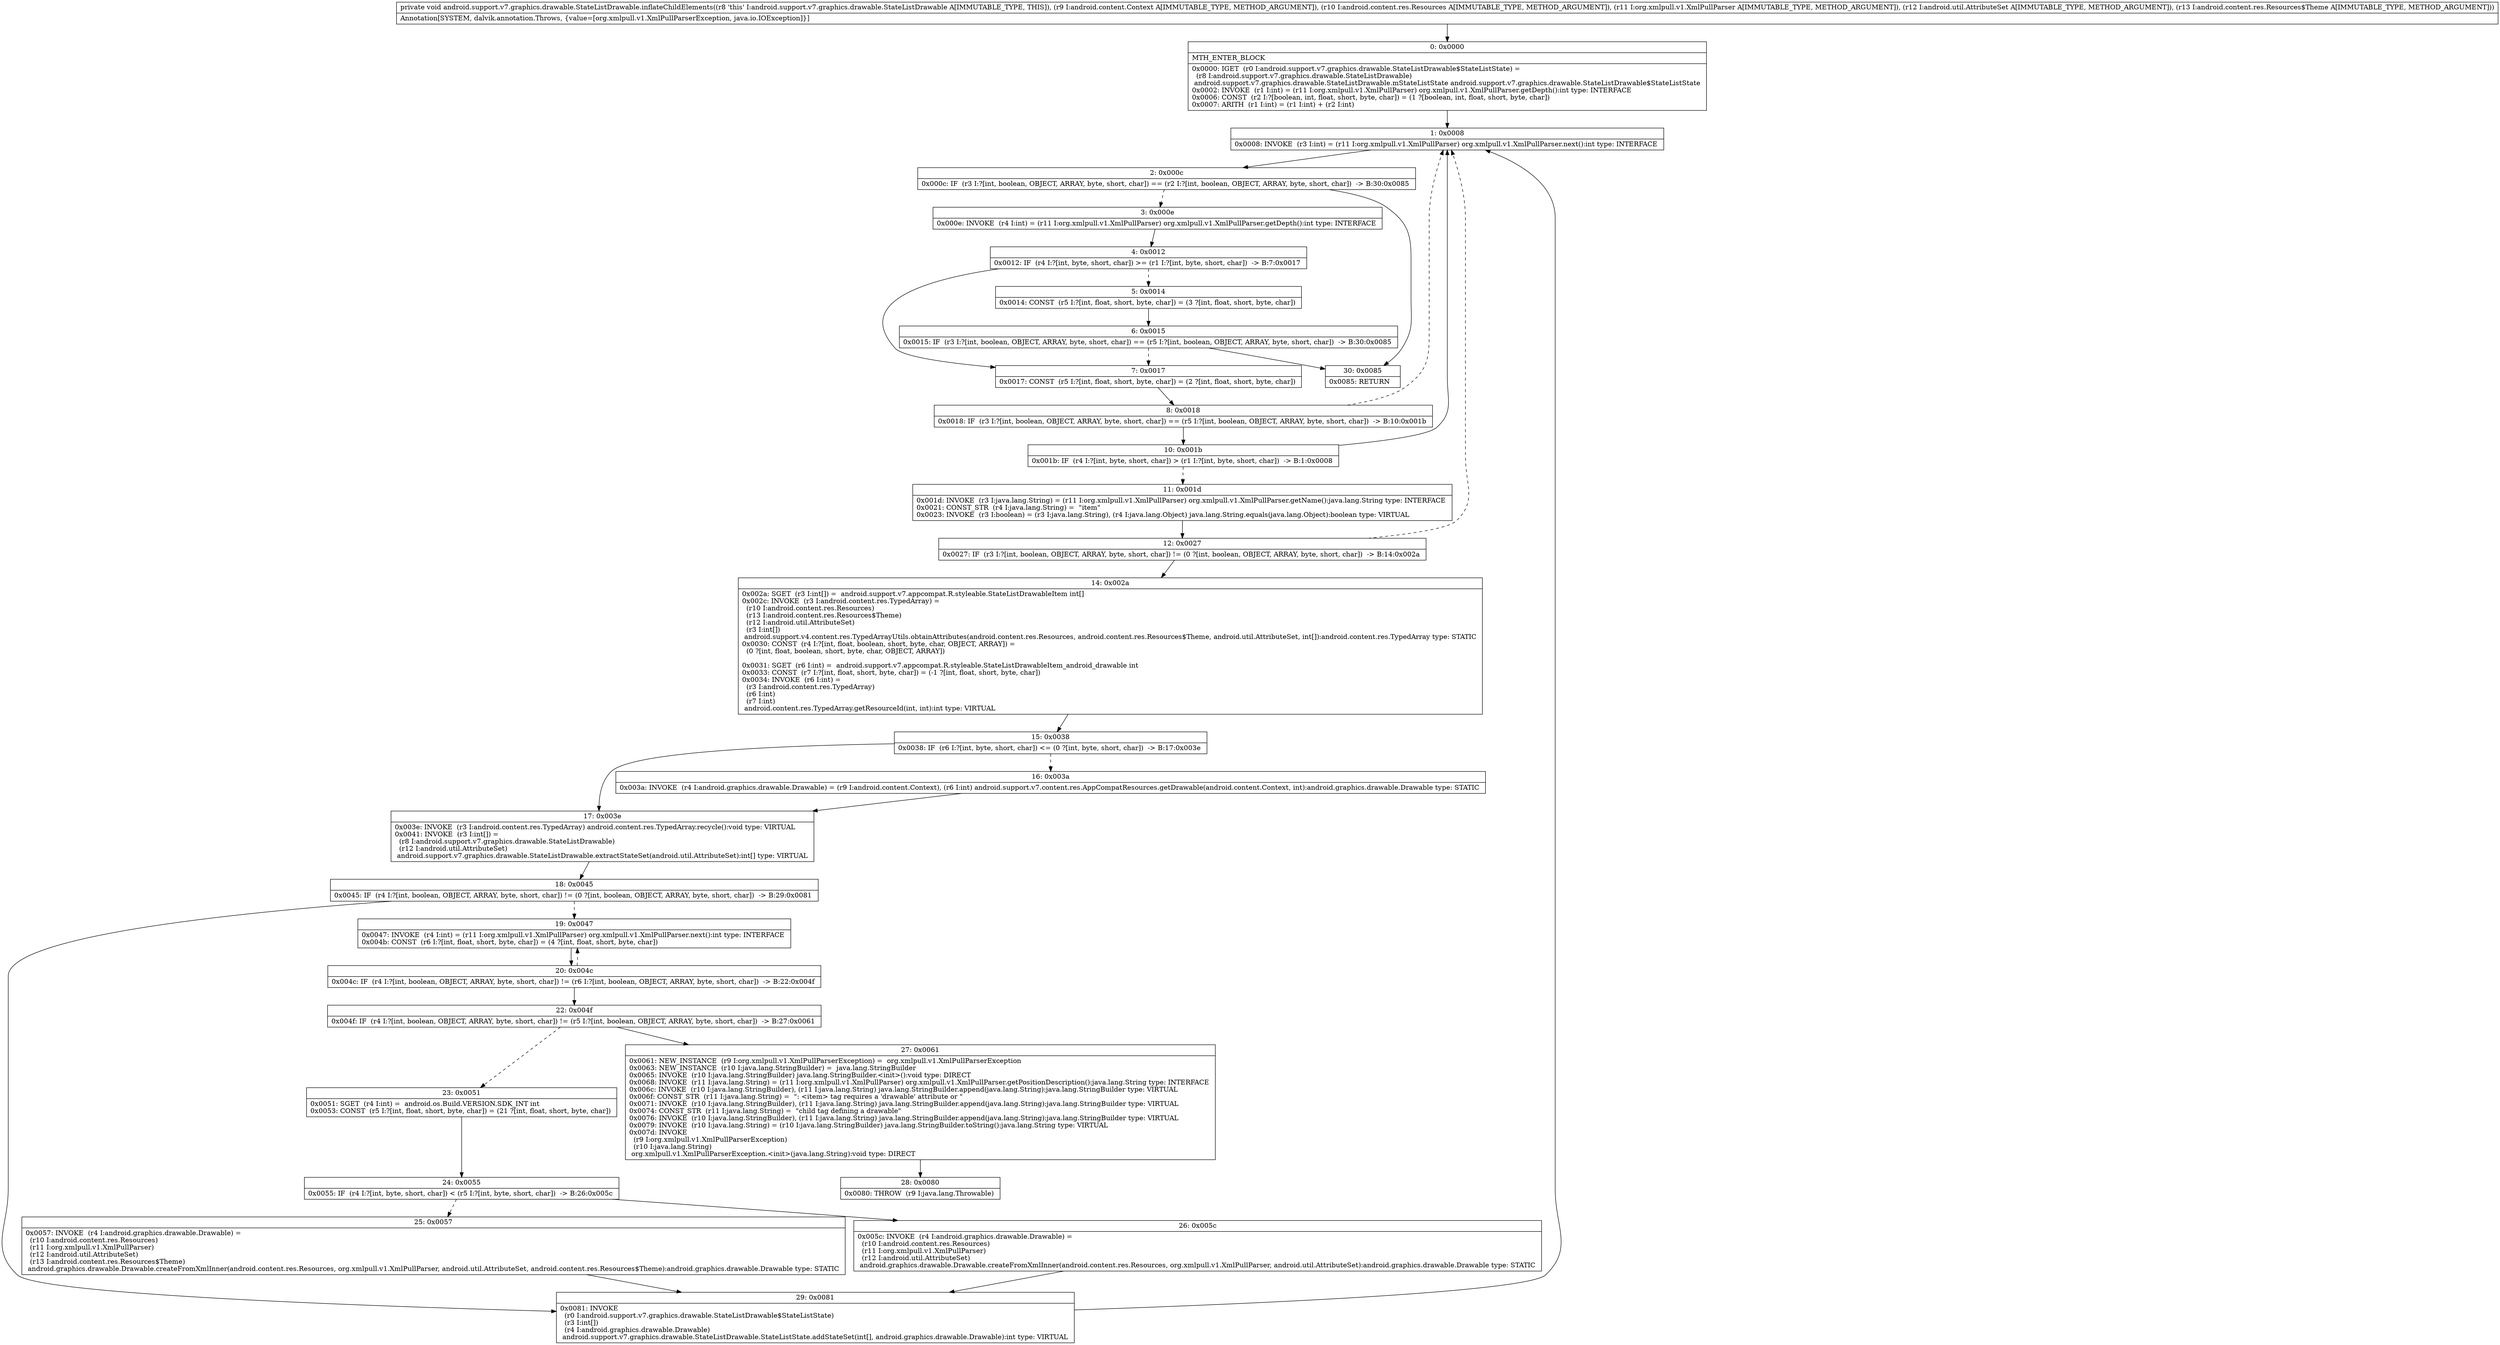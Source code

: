digraph "CFG forandroid.support.v7.graphics.drawable.StateListDrawable.inflateChildElements(Landroid\/content\/Context;Landroid\/content\/res\/Resources;Lorg\/xmlpull\/v1\/XmlPullParser;Landroid\/util\/AttributeSet;Landroid\/content\/res\/Resources$Theme;)V" {
Node_0 [shape=record,label="{0\:\ 0x0000|MTH_ENTER_BLOCK\l|0x0000: IGET  (r0 I:android.support.v7.graphics.drawable.StateListDrawable$StateListState) = \l  (r8 I:android.support.v7.graphics.drawable.StateListDrawable)\l android.support.v7.graphics.drawable.StateListDrawable.mStateListState android.support.v7.graphics.drawable.StateListDrawable$StateListState \l0x0002: INVOKE  (r1 I:int) = (r11 I:org.xmlpull.v1.XmlPullParser) org.xmlpull.v1.XmlPullParser.getDepth():int type: INTERFACE \l0x0006: CONST  (r2 I:?[boolean, int, float, short, byte, char]) = (1 ?[boolean, int, float, short, byte, char]) \l0x0007: ARITH  (r1 I:int) = (r1 I:int) + (r2 I:int) \l}"];
Node_1 [shape=record,label="{1\:\ 0x0008|0x0008: INVOKE  (r3 I:int) = (r11 I:org.xmlpull.v1.XmlPullParser) org.xmlpull.v1.XmlPullParser.next():int type: INTERFACE \l}"];
Node_2 [shape=record,label="{2\:\ 0x000c|0x000c: IF  (r3 I:?[int, boolean, OBJECT, ARRAY, byte, short, char]) == (r2 I:?[int, boolean, OBJECT, ARRAY, byte, short, char])  \-\> B:30:0x0085 \l}"];
Node_3 [shape=record,label="{3\:\ 0x000e|0x000e: INVOKE  (r4 I:int) = (r11 I:org.xmlpull.v1.XmlPullParser) org.xmlpull.v1.XmlPullParser.getDepth():int type: INTERFACE \l}"];
Node_4 [shape=record,label="{4\:\ 0x0012|0x0012: IF  (r4 I:?[int, byte, short, char]) \>= (r1 I:?[int, byte, short, char])  \-\> B:7:0x0017 \l}"];
Node_5 [shape=record,label="{5\:\ 0x0014|0x0014: CONST  (r5 I:?[int, float, short, byte, char]) = (3 ?[int, float, short, byte, char]) \l}"];
Node_6 [shape=record,label="{6\:\ 0x0015|0x0015: IF  (r3 I:?[int, boolean, OBJECT, ARRAY, byte, short, char]) == (r5 I:?[int, boolean, OBJECT, ARRAY, byte, short, char])  \-\> B:30:0x0085 \l}"];
Node_7 [shape=record,label="{7\:\ 0x0017|0x0017: CONST  (r5 I:?[int, float, short, byte, char]) = (2 ?[int, float, short, byte, char]) \l}"];
Node_8 [shape=record,label="{8\:\ 0x0018|0x0018: IF  (r3 I:?[int, boolean, OBJECT, ARRAY, byte, short, char]) == (r5 I:?[int, boolean, OBJECT, ARRAY, byte, short, char])  \-\> B:10:0x001b \l}"];
Node_10 [shape=record,label="{10\:\ 0x001b|0x001b: IF  (r4 I:?[int, byte, short, char]) \> (r1 I:?[int, byte, short, char])  \-\> B:1:0x0008 \l}"];
Node_11 [shape=record,label="{11\:\ 0x001d|0x001d: INVOKE  (r3 I:java.lang.String) = (r11 I:org.xmlpull.v1.XmlPullParser) org.xmlpull.v1.XmlPullParser.getName():java.lang.String type: INTERFACE \l0x0021: CONST_STR  (r4 I:java.lang.String) =  \"item\" \l0x0023: INVOKE  (r3 I:boolean) = (r3 I:java.lang.String), (r4 I:java.lang.Object) java.lang.String.equals(java.lang.Object):boolean type: VIRTUAL \l}"];
Node_12 [shape=record,label="{12\:\ 0x0027|0x0027: IF  (r3 I:?[int, boolean, OBJECT, ARRAY, byte, short, char]) != (0 ?[int, boolean, OBJECT, ARRAY, byte, short, char])  \-\> B:14:0x002a \l}"];
Node_14 [shape=record,label="{14\:\ 0x002a|0x002a: SGET  (r3 I:int[]) =  android.support.v7.appcompat.R.styleable.StateListDrawableItem int[] \l0x002c: INVOKE  (r3 I:android.content.res.TypedArray) = \l  (r10 I:android.content.res.Resources)\l  (r13 I:android.content.res.Resources$Theme)\l  (r12 I:android.util.AttributeSet)\l  (r3 I:int[])\l android.support.v4.content.res.TypedArrayUtils.obtainAttributes(android.content.res.Resources, android.content.res.Resources$Theme, android.util.AttributeSet, int[]):android.content.res.TypedArray type: STATIC \l0x0030: CONST  (r4 I:?[int, float, boolean, short, byte, char, OBJECT, ARRAY]) = \l  (0 ?[int, float, boolean, short, byte, char, OBJECT, ARRAY])\l \l0x0031: SGET  (r6 I:int) =  android.support.v7.appcompat.R.styleable.StateListDrawableItem_android_drawable int \l0x0033: CONST  (r7 I:?[int, float, short, byte, char]) = (\-1 ?[int, float, short, byte, char]) \l0x0034: INVOKE  (r6 I:int) = \l  (r3 I:android.content.res.TypedArray)\l  (r6 I:int)\l  (r7 I:int)\l android.content.res.TypedArray.getResourceId(int, int):int type: VIRTUAL \l}"];
Node_15 [shape=record,label="{15\:\ 0x0038|0x0038: IF  (r6 I:?[int, byte, short, char]) \<= (0 ?[int, byte, short, char])  \-\> B:17:0x003e \l}"];
Node_16 [shape=record,label="{16\:\ 0x003a|0x003a: INVOKE  (r4 I:android.graphics.drawable.Drawable) = (r9 I:android.content.Context), (r6 I:int) android.support.v7.content.res.AppCompatResources.getDrawable(android.content.Context, int):android.graphics.drawable.Drawable type: STATIC \l}"];
Node_17 [shape=record,label="{17\:\ 0x003e|0x003e: INVOKE  (r3 I:android.content.res.TypedArray) android.content.res.TypedArray.recycle():void type: VIRTUAL \l0x0041: INVOKE  (r3 I:int[]) = \l  (r8 I:android.support.v7.graphics.drawable.StateListDrawable)\l  (r12 I:android.util.AttributeSet)\l android.support.v7.graphics.drawable.StateListDrawable.extractStateSet(android.util.AttributeSet):int[] type: VIRTUAL \l}"];
Node_18 [shape=record,label="{18\:\ 0x0045|0x0045: IF  (r4 I:?[int, boolean, OBJECT, ARRAY, byte, short, char]) != (0 ?[int, boolean, OBJECT, ARRAY, byte, short, char])  \-\> B:29:0x0081 \l}"];
Node_19 [shape=record,label="{19\:\ 0x0047|0x0047: INVOKE  (r4 I:int) = (r11 I:org.xmlpull.v1.XmlPullParser) org.xmlpull.v1.XmlPullParser.next():int type: INTERFACE \l0x004b: CONST  (r6 I:?[int, float, short, byte, char]) = (4 ?[int, float, short, byte, char]) \l}"];
Node_20 [shape=record,label="{20\:\ 0x004c|0x004c: IF  (r4 I:?[int, boolean, OBJECT, ARRAY, byte, short, char]) != (r6 I:?[int, boolean, OBJECT, ARRAY, byte, short, char])  \-\> B:22:0x004f \l}"];
Node_22 [shape=record,label="{22\:\ 0x004f|0x004f: IF  (r4 I:?[int, boolean, OBJECT, ARRAY, byte, short, char]) != (r5 I:?[int, boolean, OBJECT, ARRAY, byte, short, char])  \-\> B:27:0x0061 \l}"];
Node_23 [shape=record,label="{23\:\ 0x0051|0x0051: SGET  (r4 I:int) =  android.os.Build.VERSION.SDK_INT int \l0x0053: CONST  (r5 I:?[int, float, short, byte, char]) = (21 ?[int, float, short, byte, char]) \l}"];
Node_24 [shape=record,label="{24\:\ 0x0055|0x0055: IF  (r4 I:?[int, byte, short, char]) \< (r5 I:?[int, byte, short, char])  \-\> B:26:0x005c \l}"];
Node_25 [shape=record,label="{25\:\ 0x0057|0x0057: INVOKE  (r4 I:android.graphics.drawable.Drawable) = \l  (r10 I:android.content.res.Resources)\l  (r11 I:org.xmlpull.v1.XmlPullParser)\l  (r12 I:android.util.AttributeSet)\l  (r13 I:android.content.res.Resources$Theme)\l android.graphics.drawable.Drawable.createFromXmlInner(android.content.res.Resources, org.xmlpull.v1.XmlPullParser, android.util.AttributeSet, android.content.res.Resources$Theme):android.graphics.drawable.Drawable type: STATIC \l}"];
Node_26 [shape=record,label="{26\:\ 0x005c|0x005c: INVOKE  (r4 I:android.graphics.drawable.Drawable) = \l  (r10 I:android.content.res.Resources)\l  (r11 I:org.xmlpull.v1.XmlPullParser)\l  (r12 I:android.util.AttributeSet)\l android.graphics.drawable.Drawable.createFromXmlInner(android.content.res.Resources, org.xmlpull.v1.XmlPullParser, android.util.AttributeSet):android.graphics.drawable.Drawable type: STATIC \l}"];
Node_27 [shape=record,label="{27\:\ 0x0061|0x0061: NEW_INSTANCE  (r9 I:org.xmlpull.v1.XmlPullParserException) =  org.xmlpull.v1.XmlPullParserException \l0x0063: NEW_INSTANCE  (r10 I:java.lang.StringBuilder) =  java.lang.StringBuilder \l0x0065: INVOKE  (r10 I:java.lang.StringBuilder) java.lang.StringBuilder.\<init\>():void type: DIRECT \l0x0068: INVOKE  (r11 I:java.lang.String) = (r11 I:org.xmlpull.v1.XmlPullParser) org.xmlpull.v1.XmlPullParser.getPositionDescription():java.lang.String type: INTERFACE \l0x006c: INVOKE  (r10 I:java.lang.StringBuilder), (r11 I:java.lang.String) java.lang.StringBuilder.append(java.lang.String):java.lang.StringBuilder type: VIRTUAL \l0x006f: CONST_STR  (r11 I:java.lang.String) =  \": \<item\> tag requires a 'drawable' attribute or \" \l0x0071: INVOKE  (r10 I:java.lang.StringBuilder), (r11 I:java.lang.String) java.lang.StringBuilder.append(java.lang.String):java.lang.StringBuilder type: VIRTUAL \l0x0074: CONST_STR  (r11 I:java.lang.String) =  \"child tag defining a drawable\" \l0x0076: INVOKE  (r10 I:java.lang.StringBuilder), (r11 I:java.lang.String) java.lang.StringBuilder.append(java.lang.String):java.lang.StringBuilder type: VIRTUAL \l0x0079: INVOKE  (r10 I:java.lang.String) = (r10 I:java.lang.StringBuilder) java.lang.StringBuilder.toString():java.lang.String type: VIRTUAL \l0x007d: INVOKE  \l  (r9 I:org.xmlpull.v1.XmlPullParserException)\l  (r10 I:java.lang.String)\l org.xmlpull.v1.XmlPullParserException.\<init\>(java.lang.String):void type: DIRECT \l}"];
Node_28 [shape=record,label="{28\:\ 0x0080|0x0080: THROW  (r9 I:java.lang.Throwable) \l}"];
Node_29 [shape=record,label="{29\:\ 0x0081|0x0081: INVOKE  \l  (r0 I:android.support.v7.graphics.drawable.StateListDrawable$StateListState)\l  (r3 I:int[])\l  (r4 I:android.graphics.drawable.Drawable)\l android.support.v7.graphics.drawable.StateListDrawable.StateListState.addStateSet(int[], android.graphics.drawable.Drawable):int type: VIRTUAL \l}"];
Node_30 [shape=record,label="{30\:\ 0x0085|0x0085: RETURN   \l}"];
MethodNode[shape=record,label="{private void android.support.v7.graphics.drawable.StateListDrawable.inflateChildElements((r8 'this' I:android.support.v7.graphics.drawable.StateListDrawable A[IMMUTABLE_TYPE, THIS]), (r9 I:android.content.Context A[IMMUTABLE_TYPE, METHOD_ARGUMENT]), (r10 I:android.content.res.Resources A[IMMUTABLE_TYPE, METHOD_ARGUMENT]), (r11 I:org.xmlpull.v1.XmlPullParser A[IMMUTABLE_TYPE, METHOD_ARGUMENT]), (r12 I:android.util.AttributeSet A[IMMUTABLE_TYPE, METHOD_ARGUMENT]), (r13 I:android.content.res.Resources$Theme A[IMMUTABLE_TYPE, METHOD_ARGUMENT]))  | Annotation[SYSTEM, dalvik.annotation.Throws, \{value=[org.xmlpull.v1.XmlPullParserException, java.io.IOException]\}]\l}"];
MethodNode -> Node_0;
Node_0 -> Node_1;
Node_1 -> Node_2;
Node_2 -> Node_3[style=dashed];
Node_2 -> Node_30;
Node_3 -> Node_4;
Node_4 -> Node_5[style=dashed];
Node_4 -> Node_7;
Node_5 -> Node_6;
Node_6 -> Node_7[style=dashed];
Node_6 -> Node_30;
Node_7 -> Node_8;
Node_8 -> Node_10;
Node_8 -> Node_1[style=dashed];
Node_10 -> Node_1;
Node_10 -> Node_11[style=dashed];
Node_11 -> Node_12;
Node_12 -> Node_14;
Node_12 -> Node_1[style=dashed];
Node_14 -> Node_15;
Node_15 -> Node_16[style=dashed];
Node_15 -> Node_17;
Node_16 -> Node_17;
Node_17 -> Node_18;
Node_18 -> Node_19[style=dashed];
Node_18 -> Node_29;
Node_19 -> Node_20;
Node_20 -> Node_22;
Node_20 -> Node_19[style=dashed];
Node_22 -> Node_23[style=dashed];
Node_22 -> Node_27;
Node_23 -> Node_24;
Node_24 -> Node_25[style=dashed];
Node_24 -> Node_26;
Node_25 -> Node_29;
Node_26 -> Node_29;
Node_27 -> Node_28;
Node_29 -> Node_1;
}

